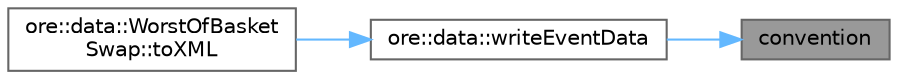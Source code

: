 digraph "convention"
{
 // INTERACTIVE_SVG=YES
 // LATEX_PDF_SIZE
  bgcolor="transparent";
  edge [fontname=Helvetica,fontsize=10,labelfontname=Helvetica,labelfontsize=10];
  node [fontname=Helvetica,fontsize=10,shape=box,height=0.2,width=0.4];
  rankdir="RL";
  Node1 [label="convention",height=0.2,width=0.4,color="gray40", fillcolor="grey60", style="filled", fontcolor="black",tooltip=" "];
  Node1 -> Node2 [dir="back",color="steelblue1",style="solid"];
  Node2 [label="ore::data::writeEventData",height=0.2,width=0.4,color="grey40", fillcolor="white", style="filled",URL="$namespaceore_1_1data.html#ad610c7014d2a04b447848f3f4646a27d",tooltip=" "];
  Node2 -> Node3 [dir="back",color="steelblue1",style="solid"];
  Node3 [label="ore::data::WorstOfBasket\lSwap::toXML",height=0.2,width=0.4,color="grey40", fillcolor="white", style="filled",URL="$classore_1_1data_1_1_worst_of_basket_swap.html#a7efefb9270d6c4933e4c96de0771f17a",tooltip=" "];
}
